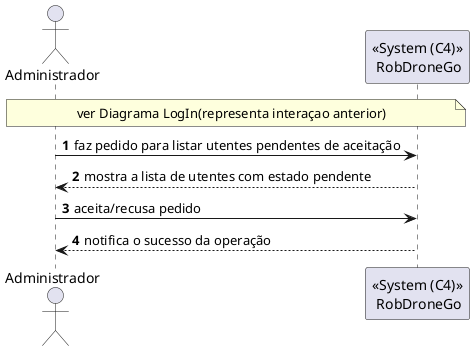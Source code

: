 @startuml
autonumber
actor "Administrador"

' Referência ao diagrama anterior
note over "Administrador", "<<System (C4)>>\n RobDroneGo"
  ver Diagrama LogIn(representa interaçao anterior)
end note

"Administrador" -> "<<System (C4)>>\n RobDroneGo" : faz pedido para listar utentes pendentes de aceitação

"<<System (C4)>>\n RobDroneGo" --> "Administrador" : mostra a lista de utentes com estado pendente

"Administrador" -> "<<System (C4)>>\n RobDroneGo" : aceita/recusa pedido

"<<System (C4)>>\n RobDroneGo" --> "Administrador" : notifica o sucesso da operação



@enduml